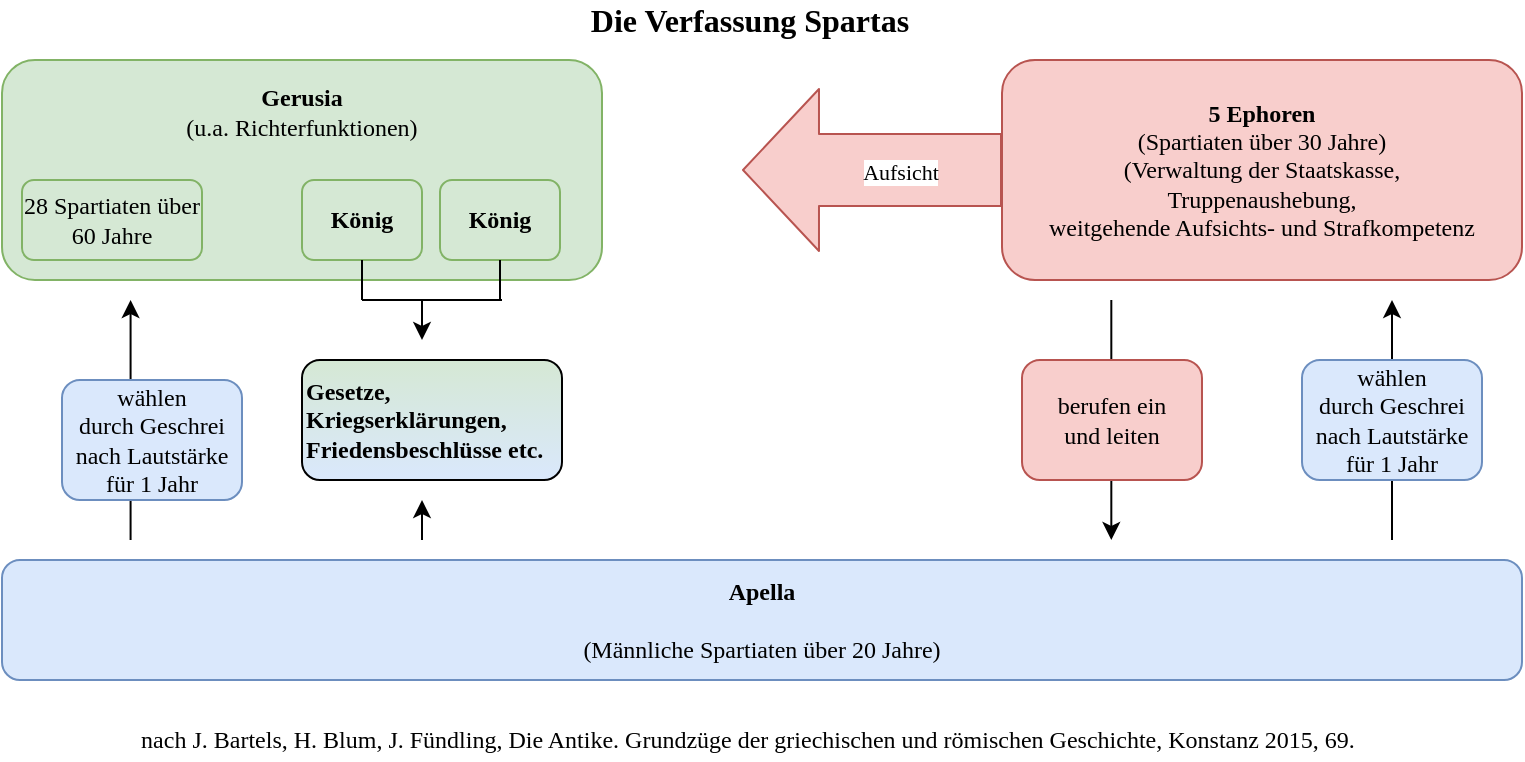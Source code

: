 <mxfile version="13.6.5" type="github">
  <diagram id="H6hv9SiHKzZqjlDdeg75" name="Page-1">
    <mxGraphModel dx="786" dy="429" grid="1" gridSize="10" guides="1" tooltips="1" connect="1" arrows="1" fold="1" page="1" pageScale="1" pageWidth="827" pageHeight="1169" math="0" shadow="0">
      <root>
        <mxCell id="0" />
        <mxCell id="1" parent="0" />
        <mxCell id="lW4gXM_ckCu2pagRWVlF-8" value="" style="endArrow=classic;html=1;" edge="1" parent="1">
          <mxGeometry width="50" height="50" relative="1" as="geometry">
            <mxPoint x="594.66" y="170" as="sourcePoint" />
            <mxPoint x="594.66" y="290" as="targetPoint" />
          </mxGeometry>
        </mxCell>
        <mxCell id="lW4gXM_ckCu2pagRWVlF-9" value="" style="endArrow=classic;html=1;" edge="1" parent="1">
          <mxGeometry width="50" height="50" relative="1" as="geometry">
            <mxPoint x="735" y="290" as="sourcePoint" />
            <mxPoint x="735" y="170" as="targetPoint" />
          </mxGeometry>
        </mxCell>
        <mxCell id="lW4gXM_ckCu2pagRWVlF-2" value="&lt;div&gt;nach J. Bartels, H. Blum, J. Fündling, Die Antike. Grundzüge der griechischen und römischen Geschichte, Konstanz 2015, 69.&lt;/div&gt;" style="text;html=1;strokeColor=none;fillColor=none;align=center;verticalAlign=middle;whiteSpace=wrap;rounded=0;fontFamily=Cardo;" vertex="1" parent="1">
          <mxGeometry x="78" y="380" width="670" height="20" as="geometry" />
        </mxCell>
        <mxCell id="lW4gXM_ckCu2pagRWVlF-3" value="&lt;b&gt;&lt;font style=&quot;font-size: 16px&quot; face=&quot;Cardo&quot;&gt;Die Verfassung Spartas&lt;br&gt;&lt;/font&gt;&lt;/b&gt;" style="text;html=1;strokeColor=none;fillColor=none;align=center;verticalAlign=middle;whiteSpace=wrap;rounded=0;" vertex="1" parent="1">
          <mxGeometry x="319" y="20" width="190" height="20" as="geometry" />
        </mxCell>
        <mxCell id="lW4gXM_ckCu2pagRWVlF-4" value="&lt;div&gt;&lt;b&gt;&lt;font face=&quot;Cardo&quot;&gt;5 Ephoren&lt;/font&gt;&lt;/b&gt;&lt;/div&gt;&lt;div&gt;&lt;font face=&quot;Cardo&quot;&gt;(Spartiaten über 30 Jahre)&lt;/font&gt;&lt;/div&gt;&lt;div&gt;&lt;font face=&quot;Cardo&quot;&gt;(Verwaltung der Staatskasse, &lt;br&gt;&lt;/font&gt;&lt;/div&gt;&lt;div&gt;&lt;font face=&quot;Cardo&quot;&gt;Truppenaushebung,&lt;/font&gt;&lt;/div&gt;&lt;div&gt;&lt;font face=&quot;Cardo&quot;&gt;weitgehende Aufsichts- und Strafkompetenz&lt;br&gt;&lt;/font&gt;&lt;/div&gt;" style="rounded=1;whiteSpace=wrap;html=1;fillColor=#f8cecc;strokeColor=#b85450;" vertex="1" parent="1">
          <mxGeometry x="540" y="50" width="260" height="110" as="geometry" />
        </mxCell>
        <mxCell id="lW4gXM_ckCu2pagRWVlF-5" value="&lt;div&gt;&lt;b&gt;&lt;font face=&quot;Cardo&quot;&gt;Apella&lt;/font&gt;&lt;/b&gt;&lt;/div&gt;&lt;div&gt;&lt;font face=&quot;Cardo&quot;&gt;&lt;br&gt;&lt;/font&gt;&lt;/div&gt;&lt;div&gt;&lt;font face=&quot;Cardo&quot;&gt;(Männliche Spartiaten über 20 Jahre)&lt;br&gt;&lt;/font&gt;&lt;/div&gt;" style="rounded=1;whiteSpace=wrap;html=1;labelBackgroundColor=none;labelBorderColor=none;fillColor=#dae8fc;strokeColor=#6c8ebf;" vertex="1" parent="1">
          <mxGeometry x="40" y="300" width="760" height="60" as="geometry" />
        </mxCell>
        <mxCell id="lW4gXM_ckCu2pagRWVlF-6" value="&lt;div&gt;&lt;font face=&quot;Cardo&quot;&gt;wählen &lt;br&gt;&lt;/font&gt;&lt;/div&gt;&lt;div&gt;&lt;font face=&quot;Cardo&quot;&gt;durch Geschrei nach Lautstärke für 1 Jahr&lt;/font&gt;&lt;/div&gt;" style="rounded=1;whiteSpace=wrap;html=1;labelBackgroundColor=none;fillColor=#dae8fc;strokeColor=#6c8ebf;" vertex="1" parent="1">
          <mxGeometry x="690" y="200" width="90" height="60" as="geometry" />
        </mxCell>
        <mxCell id="lW4gXM_ckCu2pagRWVlF-7" value="&lt;div&gt;&lt;font face=&quot;Cardo&quot;&gt;berufen ein&lt;/font&gt;&lt;/div&gt;&lt;div&gt;&lt;font face=&quot;Cardo&quot;&gt;und leiten&lt;/font&gt;&lt;/div&gt;" style="rounded=1;whiteSpace=wrap;html=1;fillColor=#f8cecc;strokeColor=#b85450;" vertex="1" parent="1">
          <mxGeometry x="550" y="200" width="90" height="60" as="geometry" />
        </mxCell>
        <mxCell id="lW4gXM_ckCu2pagRWVlF-10" value="" style="shape=flexArrow;endArrow=classic;html=1;exitX=0;exitY=0.5;exitDx=0;exitDy=0;endWidth=44;endSize=12.33;width=36;fillColor=#f8cecc;strokeColor=#b85450;" edge="1" parent="1" source="lW4gXM_ckCu2pagRWVlF-4">
          <mxGeometry width="50" height="50" relative="1" as="geometry">
            <mxPoint x="500" y="180" as="sourcePoint" />
            <mxPoint x="410" y="105" as="targetPoint" />
          </mxGeometry>
        </mxCell>
        <mxCell id="lW4gXM_ckCu2pagRWVlF-24" value="&lt;font face=&quot;Cardo&quot;&gt;Aufsicht&lt;/font&gt;" style="edgeLabel;html=1;align=center;verticalAlign=middle;resizable=0;points=[];" vertex="1" connectable="0" parent="lW4gXM_ckCu2pagRWVlF-10">
          <mxGeometry x="-0.218" y="1" relative="1" as="geometry">
            <mxPoint as="offset" />
          </mxGeometry>
        </mxCell>
        <mxCell id="lW4gXM_ckCu2pagRWVlF-11" value="&lt;div&gt;&lt;b&gt;&lt;font face=&quot;Cardo&quot;&gt;Gerusia&lt;/font&gt;&lt;/b&gt;&lt;/div&gt;&lt;div&gt;&lt;font face=&quot;Cardo&quot;&gt;(u.a. Richterfunktionen)&lt;/font&gt;&lt;/div&gt;&lt;div&gt;&lt;font face=&quot;Cardo&quot;&gt;&lt;br&gt;&lt;/font&gt;&lt;/div&gt;&lt;div&gt;&lt;font face=&quot;Cardo&quot;&gt;&lt;br&gt;&lt;/font&gt;&lt;/div&gt;&lt;div&gt;&lt;font face=&quot;Cardo&quot;&gt;&lt;br&gt;&lt;/font&gt;&lt;/div&gt;&lt;div&gt;&lt;font face=&quot;Cardo&quot;&gt;&lt;br&gt;&lt;/font&gt;&lt;/div&gt;" style="rounded=1;whiteSpace=wrap;html=1;fillColor=#d5e8d4;strokeColor=#82b366;" vertex="1" parent="1">
          <mxGeometry x="40" y="50" width="300" height="110" as="geometry" />
        </mxCell>
        <mxCell id="lW4gXM_ckCu2pagRWVlF-12" value="" style="endArrow=classic;html=1;" edge="1" parent="1">
          <mxGeometry width="50" height="50" relative="1" as="geometry">
            <mxPoint x="104.29" y="290.0" as="sourcePoint" />
            <mxPoint x="104.29" y="170.0" as="targetPoint" />
          </mxGeometry>
        </mxCell>
        <mxCell id="lW4gXM_ckCu2pagRWVlF-13" value="&lt;div align=&quot;left&quot;&gt;&lt;font face=&quot;Cardo&quot;&gt;&lt;b&gt;Gesetze,&lt;/b&gt;&lt;/font&gt;&lt;/div&gt;&lt;div align=&quot;left&quot;&gt;&lt;font face=&quot;Cardo&quot;&gt;&lt;b&gt;Kriegserklärungen,&lt;br&gt;Friedensbeschlüsse etc.&lt;br&gt;&lt;/b&gt;&lt;/font&gt;&lt;/div&gt;" style="rounded=1;whiteSpace=wrap;html=1;align=left;fillColor=#D5E8D4;gradientColor=#DAE8FC;" vertex="1" parent="1">
          <mxGeometry x="190" y="200" width="130" height="60" as="geometry" />
        </mxCell>
        <mxCell id="lW4gXM_ckCu2pagRWVlF-14" value="&lt;div&gt;&lt;font face=&quot;Cardo&quot;&gt;wählen &lt;br&gt;&lt;/font&gt;&lt;/div&gt;&lt;div&gt;&lt;font face=&quot;Cardo&quot;&gt;durch Geschrei nach Lautstärke für 1 Jahr&lt;/font&gt;&lt;/div&gt;" style="rounded=1;whiteSpace=wrap;html=1;labelBackgroundColor=none;fillColor=#dae8fc;strokeColor=#6c8ebf;" vertex="1" parent="1">
          <mxGeometry x="70" y="210" width="90" height="60" as="geometry" />
        </mxCell>
        <mxCell id="lW4gXM_ckCu2pagRWVlF-16" value="" style="endArrow=classic;html=1;" edge="1" parent="1">
          <mxGeometry width="50" height="50" relative="1" as="geometry">
            <mxPoint x="250" y="290" as="sourcePoint" />
            <mxPoint x="250" y="270" as="targetPoint" />
          </mxGeometry>
        </mxCell>
        <mxCell id="lW4gXM_ckCu2pagRWVlF-17" value="" style="endArrow=classic;html=1;" edge="1" parent="1">
          <mxGeometry width="50" height="50" relative="1" as="geometry">
            <mxPoint x="250" y="170" as="sourcePoint" />
            <mxPoint x="250" y="190" as="targetPoint" />
          </mxGeometry>
        </mxCell>
        <mxCell id="lW4gXM_ckCu2pagRWVlF-18" value="&lt;b&gt;&lt;font face=&quot;Cardo&quot;&gt;König&lt;/font&gt;&lt;/b&gt;" style="rounded=1;whiteSpace=wrap;html=1;fillColor=#d5e8d4;strokeColor=#82b366;" vertex="1" parent="1">
          <mxGeometry x="190" y="110" width="60" height="40" as="geometry" />
        </mxCell>
        <mxCell id="lW4gXM_ckCu2pagRWVlF-19" value="&lt;b&gt;&lt;font face=&quot;Cardo&quot;&gt;König&lt;/font&gt;&lt;/b&gt;" style="rounded=1;whiteSpace=wrap;html=1;fillColor=#d5e8d4;strokeColor=#82b366;" vertex="1" parent="1">
          <mxGeometry x="259" y="110" width="60" height="40" as="geometry" />
        </mxCell>
        <mxCell id="lW4gXM_ckCu2pagRWVlF-20" value="&lt;font face=&quot;Cardo&quot;&gt;28 Spartiaten über 60 Jahre&lt;br&gt;&lt;/font&gt;" style="rounded=1;whiteSpace=wrap;html=1;fillColor=#d5e8d4;strokeColor=#82b366;" vertex="1" parent="1">
          <mxGeometry x="50" y="110" width="90" height="40" as="geometry" />
        </mxCell>
        <mxCell id="lW4gXM_ckCu2pagRWVlF-21" value="" style="endArrow=none;html=1;entryX=0.5;entryY=1;entryDx=0;entryDy=0;" edge="1" parent="1" target="lW4gXM_ckCu2pagRWVlF-18">
          <mxGeometry width="50" height="50" relative="1" as="geometry">
            <mxPoint x="220" y="170" as="sourcePoint" />
            <mxPoint x="410" y="160" as="targetPoint" />
          </mxGeometry>
        </mxCell>
        <mxCell id="lW4gXM_ckCu2pagRWVlF-22" value="" style="endArrow=none;html=1;entryX=0.5;entryY=1;entryDx=0;entryDy=0;" edge="1" parent="1" target="lW4gXM_ckCu2pagRWVlF-19">
          <mxGeometry width="50" height="50" relative="1" as="geometry">
            <mxPoint x="289" y="170" as="sourcePoint" />
            <mxPoint x="410" y="160" as="targetPoint" />
          </mxGeometry>
        </mxCell>
        <mxCell id="lW4gXM_ckCu2pagRWVlF-23" value="" style="endArrow=none;html=1;" edge="1" parent="1">
          <mxGeometry width="50" height="50" relative="1" as="geometry">
            <mxPoint x="220" y="170" as="sourcePoint" />
            <mxPoint x="290" y="170" as="targetPoint" />
          </mxGeometry>
        </mxCell>
      </root>
    </mxGraphModel>
  </diagram>
</mxfile>
